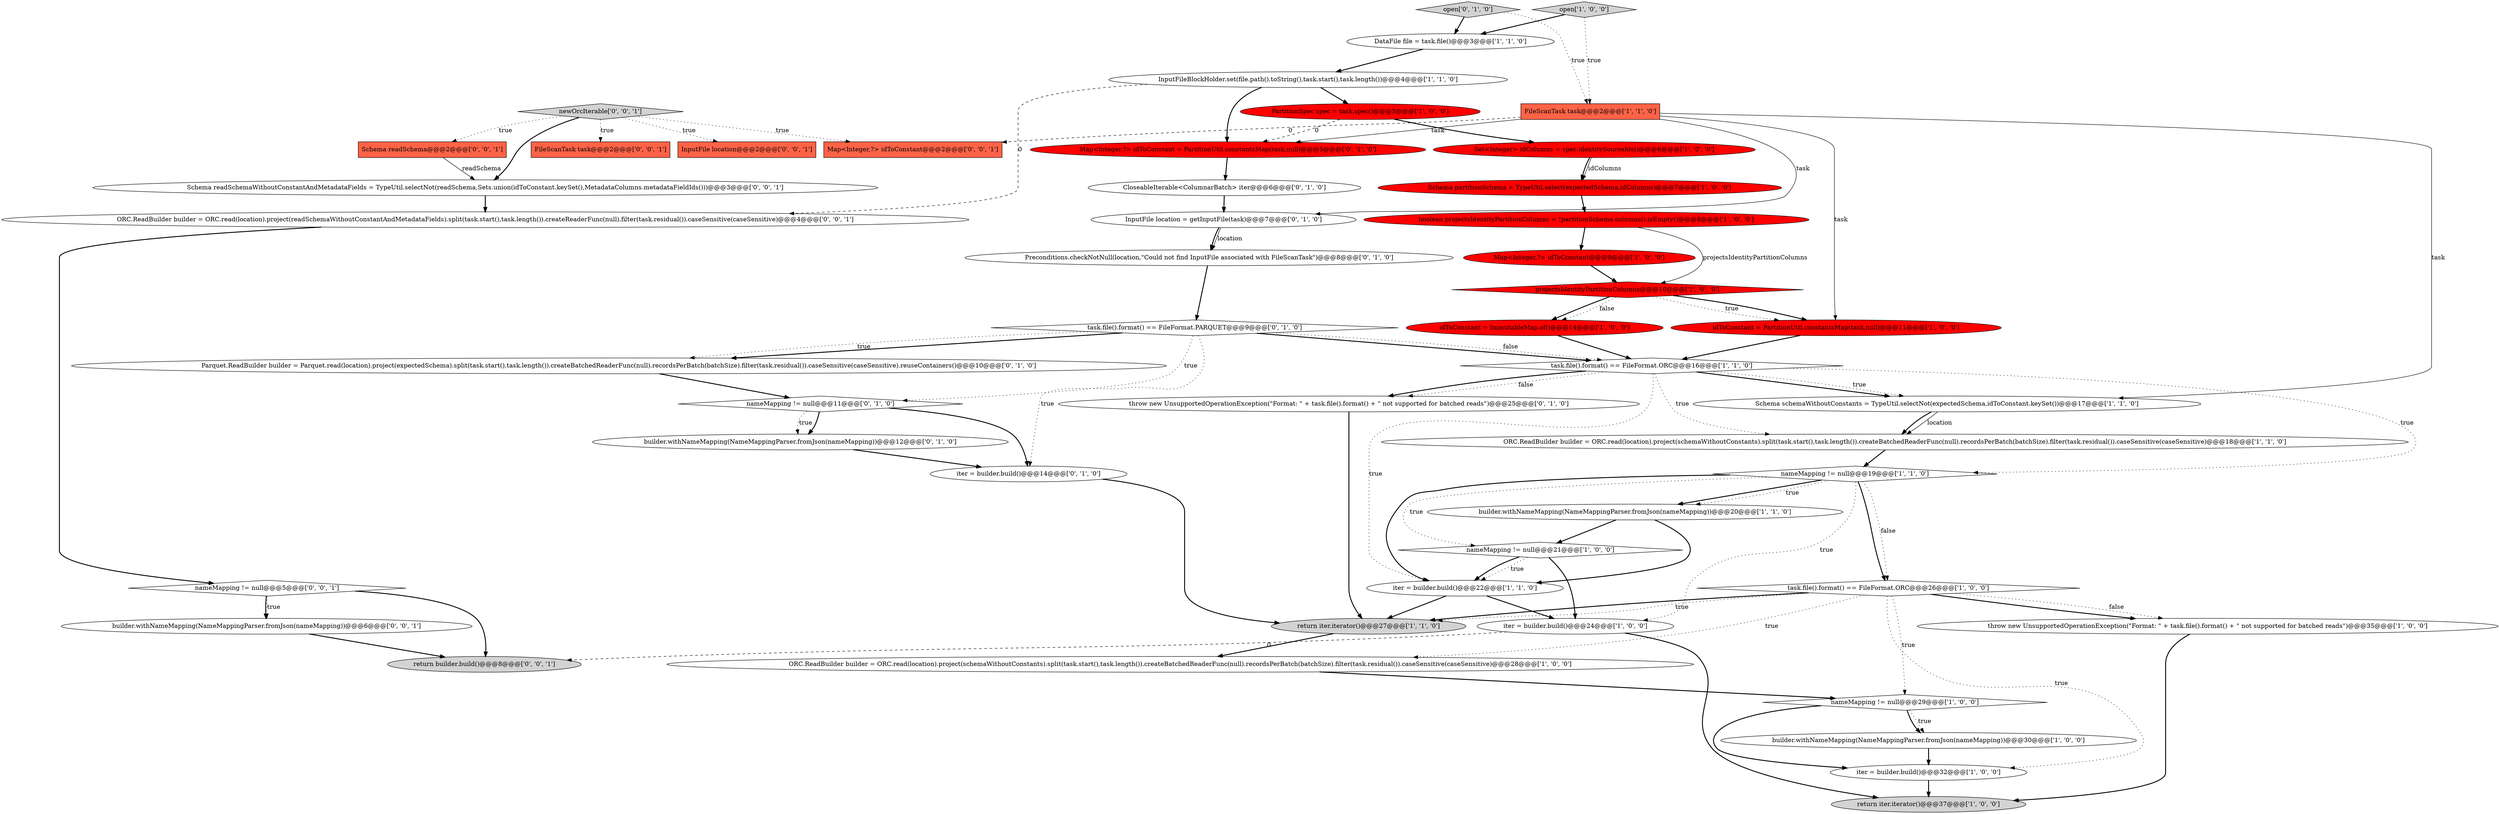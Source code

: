 digraph {
33 [style = filled, label = "builder.withNameMapping(NameMappingParser.fromJson(nameMapping))@@@12@@@['0', '1', '0']", fillcolor = white, shape = ellipse image = "AAA0AAABBB2BBB"];
2 [style = filled, label = "iter = builder.build()@@@32@@@['1', '0', '0']", fillcolor = white, shape = ellipse image = "AAA0AAABBB1BBB"];
48 [style = filled, label = "Map<Integer,?> idToConstant@@@2@@@['0', '0', '1']", fillcolor = tomato, shape = box image = "AAA0AAABBB3BBB"];
13 [style = filled, label = "ORC.ReadBuilder builder = ORC.read(location).project(schemaWithoutConstants).split(task.start(),task.length()).createBatchedReaderFunc(null).recordsPerBatch(batchSize).filter(task.residual()).caseSensitive(caseSensitive)@@@28@@@['1', '0', '0']", fillcolor = white, shape = ellipse image = "AAA0AAABBB1BBB"];
6 [style = filled, label = "builder.withNameMapping(NameMappingParser.fromJson(nameMapping))@@@30@@@['1', '0', '0']", fillcolor = white, shape = ellipse image = "AAA0AAABBB1BBB"];
19 [style = filled, label = "PartitionSpec spec = task.spec()@@@5@@@['1', '0', '0']", fillcolor = red, shape = ellipse image = "AAA1AAABBB1BBB"];
24 [style = filled, label = "Schema partitionSchema = TypeUtil.select(expectedSchema,idColumns)@@@7@@@['1', '0', '0']", fillcolor = red, shape = ellipse image = "AAA1AAABBB1BBB"];
42 [style = filled, label = "builder.withNameMapping(NameMappingParser.fromJson(nameMapping))@@@6@@@['0', '0', '1']", fillcolor = white, shape = ellipse image = "AAA0AAABBB3BBB"];
0 [style = filled, label = "throw new UnsupportedOperationException(\"Format: \" + task.file().format() + \" not supported for batched reads\")@@@35@@@['1', '0', '0']", fillcolor = white, shape = ellipse image = "AAA0AAABBB1BBB"];
10 [style = filled, label = "builder.withNameMapping(NameMappingParser.fromJson(nameMapping))@@@20@@@['1', '1', '0']", fillcolor = white, shape = ellipse image = "AAA0AAABBB1BBB"];
44 [style = filled, label = "InputFile location@@@2@@@['0', '0', '1']", fillcolor = tomato, shape = box image = "AAA0AAABBB3BBB"];
29 [style = filled, label = "open['0', '1', '0']", fillcolor = lightgray, shape = diamond image = "AAA0AAABBB2BBB"];
27 [style = filled, label = "iter = builder.build()@@@24@@@['1', '0', '0']", fillcolor = white, shape = ellipse image = "AAA0AAABBB1BBB"];
18 [style = filled, label = "InputFileBlockHolder.set(file.path().toString(),task.start(),task.length())@@@4@@@['1', '1', '0']", fillcolor = white, shape = ellipse image = "AAA0AAABBB1BBB"];
9 [style = filled, label = "DataFile file = task.file()@@@3@@@['1', '1', '0']", fillcolor = white, shape = ellipse image = "AAA0AAABBB1BBB"];
7 [style = filled, label = "open['1', '0', '0']", fillcolor = lightgray, shape = diamond image = "AAA0AAABBB1BBB"];
15 [style = filled, label = "Schema schemaWithoutConstants = TypeUtil.selectNot(expectedSchema,idToConstant.keySet())@@@17@@@['1', '1', '0']", fillcolor = white, shape = ellipse image = "AAA0AAABBB1BBB"];
47 [style = filled, label = "newOrcIterable['0', '0', '1']", fillcolor = lightgray, shape = diamond image = "AAA0AAABBB3BBB"];
45 [style = filled, label = "Schema readSchemaWithoutConstantAndMetadataFields = TypeUtil.selectNot(readSchema,Sets.union(idToConstant.keySet(),MetadataColumns.metadataFieldIds()))@@@3@@@['0', '0', '1']", fillcolor = white, shape = ellipse image = "AAA0AAABBB3BBB"];
14 [style = filled, label = "Set<Integer> idColumns = spec.identitySourceIds()@@@6@@@['1', '0', '0']", fillcolor = red, shape = ellipse image = "AAA1AAABBB1BBB"];
31 [style = filled, label = "iter = builder.build()@@@14@@@['0', '1', '0']", fillcolor = white, shape = ellipse image = "AAA0AAABBB2BBB"];
40 [style = filled, label = "Schema readSchema@@@2@@@['0', '0', '1']", fillcolor = tomato, shape = box image = "AAA0AAABBB3BBB"];
16 [style = filled, label = "nameMapping != null@@@29@@@['1', '0', '0']", fillcolor = white, shape = diamond image = "AAA0AAABBB1BBB"];
30 [style = filled, label = "throw new UnsupportedOperationException(\"Format: \" + task.file().format() + \" not supported for batched reads\")@@@25@@@['0', '1', '0']", fillcolor = white, shape = ellipse image = "AAA0AAABBB2BBB"];
26 [style = filled, label = "iter = builder.build()@@@22@@@['1', '1', '0']", fillcolor = white, shape = ellipse image = "AAA0AAABBB1BBB"];
11 [style = filled, label = "return iter.iterator()@@@37@@@['1', '0', '0']", fillcolor = lightgray, shape = ellipse image = "AAA0AAABBB1BBB"];
23 [style = filled, label = "nameMapping != null@@@21@@@['1', '0', '0']", fillcolor = white, shape = diamond image = "AAA0AAABBB1BBB"];
28 [style = filled, label = "Map<Integer,?> idToConstant = PartitionUtil.constantsMap(task,null)@@@5@@@['0', '1', '0']", fillcolor = red, shape = ellipse image = "AAA1AAABBB2BBB"];
37 [style = filled, label = "Parquet.ReadBuilder builder = Parquet.read(location).project(expectedSchema).split(task.start(),task.length()).createBatchedReaderFunc(null).recordsPerBatch(batchSize).filter(task.residual()).caseSensitive(caseSensitive).reuseContainers()@@@10@@@['0', '1', '0']", fillcolor = white, shape = ellipse image = "AAA0AAABBB2BBB"];
43 [style = filled, label = "nameMapping != null@@@5@@@['0', '0', '1']", fillcolor = white, shape = diamond image = "AAA0AAABBB3BBB"];
41 [style = filled, label = "FileScanTask task@@@2@@@['0', '0', '1']", fillcolor = tomato, shape = box image = "AAA0AAABBB3BBB"];
1 [style = filled, label = "return iter.iterator()@@@27@@@['1', '1', '0']", fillcolor = lightgray, shape = ellipse image = "AAA0AAABBB1BBB"];
17 [style = filled, label = "boolean projectsIdentityPartitionColumns = !partitionSchema.columns().isEmpty()@@@8@@@['1', '0', '0']", fillcolor = red, shape = ellipse image = "AAA1AAABBB1BBB"];
25 [style = filled, label = "ORC.ReadBuilder builder = ORC.read(location).project(schemaWithoutConstants).split(task.start(),task.length()).createBatchedReaderFunc(null).recordsPerBatch(batchSize).filter(task.residual()).caseSensitive(caseSensitive)@@@18@@@['1', '1', '0']", fillcolor = white, shape = ellipse image = "AAA0AAABBB1BBB"];
12 [style = filled, label = "idToConstant = PartitionUtil.constantsMap(task,null)@@@11@@@['1', '0', '0']", fillcolor = red, shape = ellipse image = "AAA1AAABBB1BBB"];
39 [style = filled, label = "ORC.ReadBuilder builder = ORC.read(location).project(readSchemaWithoutConstantAndMetadataFields).split(task.start(),task.length()).createReaderFunc(null).filter(task.residual()).caseSensitive(caseSensitive)@@@4@@@['0', '0', '1']", fillcolor = white, shape = ellipse image = "AAA0AAABBB3BBB"];
22 [style = filled, label = "idToConstant = ImmutableMap.of()@@@14@@@['1', '0', '0']", fillcolor = red, shape = ellipse image = "AAA1AAABBB1BBB"];
4 [style = filled, label = "task.file().format() == FileFormat.ORC@@@16@@@['1', '1', '0']", fillcolor = white, shape = diamond image = "AAA0AAABBB1BBB"];
34 [style = filled, label = "Preconditions.checkNotNull(location,\"Could not find InputFile associated with FileScanTask\")@@@8@@@['0', '1', '0']", fillcolor = white, shape = ellipse image = "AAA0AAABBB2BBB"];
36 [style = filled, label = "InputFile location = getInputFile(task)@@@7@@@['0', '1', '0']", fillcolor = white, shape = ellipse image = "AAA0AAABBB2BBB"];
38 [style = filled, label = "CloseableIterable<ColumnarBatch> iter@@@6@@@['0', '1', '0']", fillcolor = white, shape = ellipse image = "AAA0AAABBB2BBB"];
46 [style = filled, label = "return builder.build()@@@8@@@['0', '0', '1']", fillcolor = lightgray, shape = ellipse image = "AAA0AAABBB3BBB"];
3 [style = filled, label = "task.file().format() == FileFormat.ORC@@@26@@@['1', '0', '0']", fillcolor = white, shape = diamond image = "AAA0AAABBB1BBB"];
5 [style = filled, label = "FileScanTask task@@@2@@@['1', '1', '0']", fillcolor = tomato, shape = box image = "AAA0AAABBB1BBB"];
8 [style = filled, label = "nameMapping != null@@@19@@@['1', '1', '0']", fillcolor = white, shape = diamond image = "AAA0AAABBB1BBB"];
32 [style = filled, label = "nameMapping != null@@@11@@@['0', '1', '0']", fillcolor = white, shape = diamond image = "AAA0AAABBB2BBB"];
35 [style = filled, label = "task.file().format() == FileFormat.PARQUET@@@9@@@['0', '1', '0']", fillcolor = white, shape = diamond image = "AAA0AAABBB2BBB"];
21 [style = filled, label = "projectsIdentityPartitionColumns@@@10@@@['1', '0', '0']", fillcolor = red, shape = diamond image = "AAA1AAABBB1BBB"];
20 [style = filled, label = "Map<Integer,?> idToConstant@@@9@@@['1', '0', '0']", fillcolor = red, shape = ellipse image = "AAA1AAABBB1BBB"];
14->24 [style = bold, label=""];
8->10 [style = bold, label=""];
21->12 [style = dotted, label="true"];
5->12 [style = solid, label="task"];
15->25 [style = bold, label=""];
29->5 [style = dotted, label="true"];
28->38 [style = bold, label=""];
4->15 [style = bold, label=""];
43->42 [style = bold, label=""];
31->1 [style = bold, label=""];
1->13 [style = bold, label=""];
3->0 [style = dotted, label="false"];
22->4 [style = bold, label=""];
7->9 [style = bold, label=""];
18->39 [style = dashed, label="0"];
35->37 [style = bold, label=""];
17->21 [style = solid, label="projectsIdentityPartitionColumns"];
24->17 [style = bold, label=""];
4->30 [style = dotted, label="false"];
37->32 [style = bold, label=""];
35->37 [style = dotted, label="true"];
19->28 [style = dashed, label="0"];
17->20 [style = bold, label=""];
5->28 [style = solid, label="task"];
42->46 [style = bold, label=""];
16->6 [style = bold, label=""];
26->1 [style = bold, label=""];
18->19 [style = bold, label=""];
8->23 [style = dotted, label="true"];
10->26 [style = bold, label=""];
13->16 [style = bold, label=""];
18->28 [style = bold, label=""];
43->46 [style = bold, label=""];
3->0 [style = bold, label=""];
6->2 [style = bold, label=""];
26->27 [style = bold, label=""];
47->41 [style = dotted, label="true"];
27->46 [style = dashed, label="0"];
27->11 [style = bold, label=""];
21->22 [style = bold, label=""];
34->35 [style = bold, label=""];
3->1 [style = dotted, label="true"];
32->31 [style = bold, label=""];
4->26 [style = dotted, label="true"];
5->15 [style = solid, label="task"];
36->34 [style = solid, label="location"];
47->48 [style = dotted, label="true"];
3->1 [style = bold, label=""];
8->3 [style = bold, label=""];
0->11 [style = bold, label=""];
40->45 [style = solid, label="readSchema"];
4->15 [style = dotted, label="true"];
35->31 [style = dotted, label="true"];
32->33 [style = bold, label=""];
32->33 [style = dotted, label="true"];
7->5 [style = dotted, label="true"];
21->12 [style = bold, label=""];
9->18 [style = bold, label=""];
19->14 [style = bold, label=""];
10->23 [style = bold, label=""];
47->45 [style = bold, label=""];
14->24 [style = solid, label="idColumns"];
21->22 [style = dotted, label="false"];
2->11 [style = bold, label=""];
36->34 [style = bold, label=""];
3->13 [style = dotted, label="true"];
45->39 [style = bold, label=""];
15->25 [style = solid, label="location"];
8->3 [style = dotted, label="false"];
30->1 [style = bold, label=""];
23->27 [style = bold, label=""];
3->2 [style = dotted, label="true"];
29->9 [style = bold, label=""];
39->43 [style = bold, label=""];
23->26 [style = bold, label=""];
4->8 [style = dotted, label="true"];
5->36 [style = solid, label="task"];
38->36 [style = bold, label=""];
47->44 [style = dotted, label="true"];
4->25 [style = dotted, label="true"];
8->10 [style = dotted, label="true"];
16->2 [style = bold, label=""];
43->42 [style = dotted, label="true"];
35->4 [style = bold, label=""];
20->21 [style = bold, label=""];
35->4 [style = dotted, label="false"];
23->26 [style = dotted, label="true"];
5->48 [style = dashed, label="0"];
4->30 [style = bold, label=""];
12->4 [style = bold, label=""];
47->40 [style = dotted, label="true"];
33->31 [style = bold, label=""];
25->8 [style = bold, label=""];
8->27 [style = dotted, label="true"];
3->16 [style = dotted, label="true"];
16->6 [style = dotted, label="true"];
8->26 [style = bold, label=""];
35->32 [style = dotted, label="true"];
}
